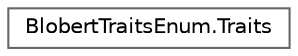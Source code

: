 digraph "Graphical Class Hierarchy"
{
 // LATEX_PDF_SIZE
  bgcolor="transparent";
  edge [fontname=Helvetica,fontsize=10,labelfontname=Helvetica,labelfontsize=10];
  node [fontname=Helvetica,fontsize=10,shape=box,height=0.2,width=0.4];
  rankdir="LR";
  Node0 [id="Node000000",label="BlobertTraitsEnum.Traits",height=0.2,width=0.4,color="grey40", fillcolor="white", style="filled",URL="$struct_blobert_traits_enum_1_1_traits.html",tooltip=" "];
}
